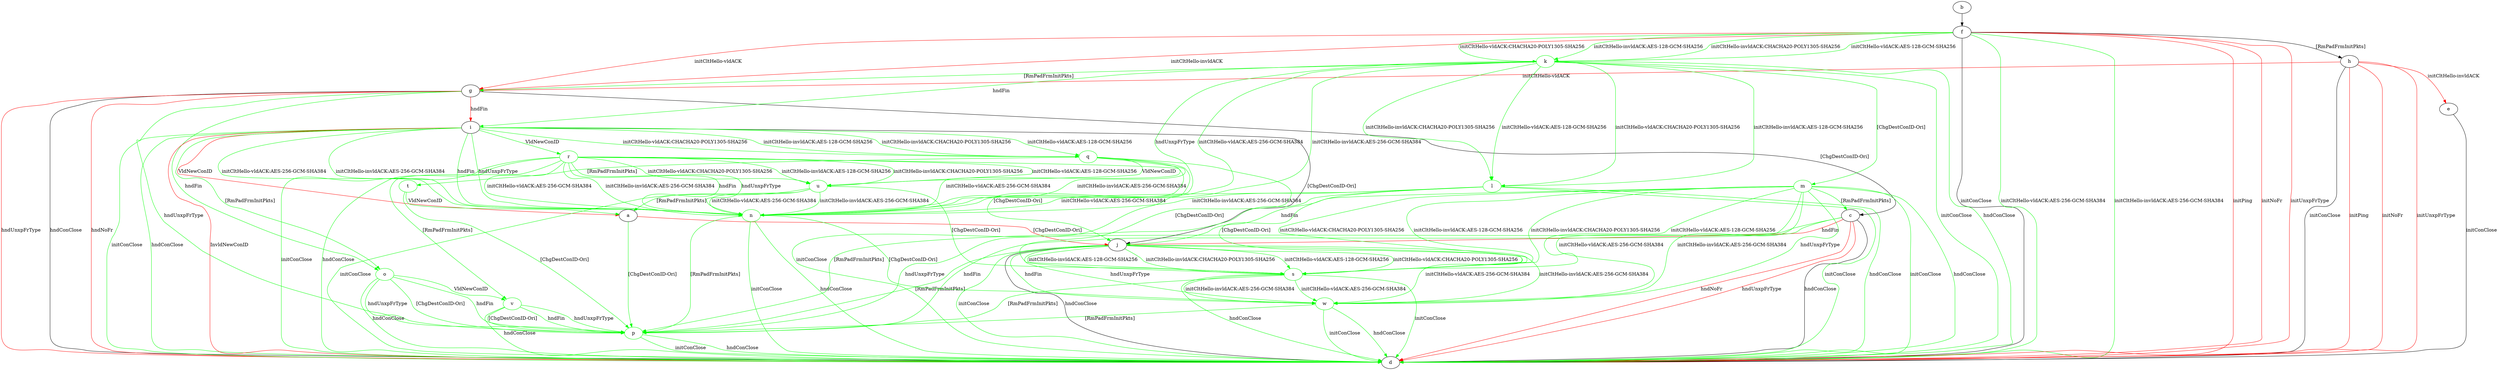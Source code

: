 digraph "" {
	a -> j	[key=0,
		color=red,
		label="[ChgDestConID-Ori] "];
	p	[color=green];
	a -> p	[key=0,
		color=green,
		label="[ChgDestConID-Ori] "];
	b -> f	[key=0];
	c -> d	[key=0,
		label="hndConClose "];
	c -> d	[key=1,
		color=red,
		label="hndNoFr "];
	c -> d	[key=2,
		color=red,
		label="hndUnxpFrType "];
	c -> j	[key=0,
		color=red,
		label="hndFin "];
	c -> p	[key=0,
		color=green,
		label="hndFin "];
	c -> p	[key=1,
		color=green,
		label="hndUnxpFrType "];
	e -> d	[key=0,
		label="initConClose "];
	f -> d	[key=0,
		label="initConClose "];
	f -> d	[key=1,
		color=green,
		label="initCltHello-vldACK:AES-256-GCM-SHA384 "];
	f -> d	[key=2,
		color=green,
		label="initCltHello-invldACK:AES-256-GCM-SHA384 "];
	f -> d	[key=3,
		color=red,
		label="initPing "];
	f -> d	[key=4,
		color=red,
		label="initNoFr "];
	f -> d	[key=5,
		color=red,
		label="initUnxpFrType "];
	f -> g	[key=0,
		color=red,
		label="initCltHello-vldACK "];
	f -> g	[key=1,
		color=red,
		label="initCltHello-invldACK "];
	f -> h	[key=0,
		label="[RmPadFrmInitPkts] "];
	k	[color=green];
	f -> k	[key=0,
		color=green,
		label="initCltHello-vldACK:AES-128-GCM-SHA256 "];
	f -> k	[key=1,
		color=green,
		label="initCltHello-vldACK:CHACHA20-POLY1305-SHA256 "];
	f -> k	[key=2,
		color=green,
		label="initCltHello-invldACK:AES-128-GCM-SHA256 "];
	f -> k	[key=3,
		color=green,
		label="initCltHello-invldACK:CHACHA20-POLY1305-SHA256 "];
	g -> c	[key=0,
		label="[ChgDestConID-Ori] "];
	g -> d	[key=0,
		label="hndConClose "];
	g -> d	[key=1,
		color=red,
		label="hndNoFr "];
	g -> d	[key=2,
		color=red,
		label="hndUnxpFrType "];
	g -> i	[key=0,
		color=red,
		label="hndFin "];
	o	[color=green];
	g -> o	[key=0,
		color=green,
		label="hndFin "];
	g -> p	[key=0,
		color=green,
		label="hndUnxpFrType "];
	h -> d	[key=0,
		label="initConClose "];
	h -> d	[key=1,
		color=red,
		label="initPing "];
	h -> d	[key=2,
		color=red,
		label="initNoFr "];
	h -> d	[key=3,
		color=red,
		label="initUnxpFrType "];
	h -> e	[key=0,
		color=red,
		label="initCltHello-invldACK "];
	h -> g	[key=0,
		color=red,
		label="initCltHello-vldACK "];
	i -> a	[key=0,
		color=red,
		label="VldNewConID "];
	i -> d	[key=0,
		color=green,
		label="initConClose "];
	i -> d	[key=1,
		color=green,
		label="hndConClose "];
	i -> d	[key=2,
		color=red,
		label="InvldNewConID "];
	i -> j	[key=0,
		label="[ChgDestConID-Ori] "];
	n	[color=green];
	i -> n	[key=0,
		color=green,
		label="initCltHello-vldACK:AES-256-GCM-SHA384 "];
	i -> n	[key=1,
		color=green,
		label="initCltHello-invldACK:AES-256-GCM-SHA384 "];
	i -> n	[key=2,
		color=green,
		label="hndFin "];
	i -> n	[key=3,
		color=green,
		label="hndUnxpFrType "];
	i -> o	[key=0,
		color=green,
		label="[RmPadFrmInitPkts] "];
	q	[color=green];
	i -> q	[key=0,
		color=green,
		label="initCltHello-vldACK:AES-128-GCM-SHA256 "];
	i -> q	[key=1,
		color=green,
		label="initCltHello-vldACK:CHACHA20-POLY1305-SHA256 "];
	i -> q	[key=2,
		color=green,
		label="initCltHello-invldACK:AES-128-GCM-SHA256 "];
	i -> q	[key=3,
		color=green,
		label="initCltHello-invldACK:CHACHA20-POLY1305-SHA256 "];
	r	[color=green];
	i -> r	[key=0,
		color=green,
		label="VldNewConID "];
	j -> d	[key=0,
		label="hndConClose "];
	j -> d	[key=1,
		color=green,
		label="initConClose "];
	j -> p	[key=0,
		color=green,
		label="[RmPadFrmInitPkts] "];
	s	[color=green];
	j -> s	[key=0,
		color=green,
		label="initCltHello-vldACK:AES-128-GCM-SHA256 "];
	j -> s	[key=1,
		color=green,
		label="initCltHello-vldACK:CHACHA20-POLY1305-SHA256 "];
	j -> s	[key=2,
		color=green,
		label="initCltHello-invldACK:AES-128-GCM-SHA256 "];
	j -> s	[key=3,
		color=green,
		label="initCltHello-invldACK:CHACHA20-POLY1305-SHA256 "];
	w	[color=green];
	j -> w	[key=0,
		color=green,
		label="initCltHello-vldACK:AES-256-GCM-SHA384 "];
	j -> w	[key=1,
		color=green,
		label="initCltHello-invldACK:AES-256-GCM-SHA384 "];
	j -> w	[key=2,
		color=green,
		label="hndFin "];
	j -> w	[key=3,
		color=green,
		label="hndUnxpFrType "];
	k -> d	[key=0,
		color=green,
		label="initConClose "];
	k -> d	[key=1,
		color=green,
		label="hndConClose "];
	k -> g	[key=0,
		color=green,
		label="[RmPadFrmInitPkts] "];
	k -> i	[key=0,
		color=green,
		label="hndFin "];
	l	[color=green];
	k -> l	[key=0,
		color=green,
		label="initCltHello-vldACK:AES-128-GCM-SHA256 "];
	k -> l	[key=1,
		color=green,
		label="initCltHello-vldACK:CHACHA20-POLY1305-SHA256 "];
	k -> l	[key=2,
		color=green,
		label="initCltHello-invldACK:AES-128-GCM-SHA256 "];
	k -> l	[key=3,
		color=green,
		label="initCltHello-invldACK:CHACHA20-POLY1305-SHA256 "];
	m	[color=green];
	k -> m	[key=0,
		color=green,
		label="[ChgDestConID-Ori] "];
	k -> n	[key=0,
		color=green,
		label="initCltHello-vldACK:AES-256-GCM-SHA384 "];
	k -> n	[key=1,
		color=green,
		label="initCltHello-invldACK:AES-256-GCM-SHA384 "];
	k -> n	[key=2,
		color=green,
		label="hndUnxpFrType "];
	l -> d	[key=0,
		color=green,
		label="initConClose "];
	l -> d	[key=1,
		color=green,
		label="hndConClose "];
	l -> n	[key=0,
		color=green,
		label="initCltHello-vldACK:AES-256-GCM-SHA384 "];
	l -> n	[key=1,
		color=green,
		label="initCltHello-invldACK:AES-256-GCM-SHA384 "];
	l -> p	[key=0,
		color=green,
		label="[RmPadFrmInitPkts] "];
	l -> s	[key=0,
		color=green,
		label="[ChgDestConID-Ori] "];
	m -> c	[key=0,
		color=green,
		label="[RmPadFrmInitPkts] "];
	m -> d	[key=0,
		color=green,
		label="initConClose "];
	m -> d	[key=1,
		color=green,
		label="hndConClose "];
	m -> j	[key=0,
		color=green,
		label="hndFin "];
	m -> s	[key=0,
		color=green,
		label="initCltHello-vldACK:AES-128-GCM-SHA256 "];
	m -> s	[key=1,
		color=green,
		label="initCltHello-vldACK:CHACHA20-POLY1305-SHA256 "];
	m -> s	[key=2,
		color=green,
		label="initCltHello-invldACK:AES-128-GCM-SHA256 "];
	m -> s	[key=3,
		color=green,
		label="initCltHello-invldACK:CHACHA20-POLY1305-SHA256 "];
	m -> w	[key=0,
		color=green,
		label="initCltHello-vldACK:AES-256-GCM-SHA384 "];
	m -> w	[key=1,
		color=green,
		label="initCltHello-invldACK:AES-256-GCM-SHA384 "];
	m -> w	[key=2,
		color=green,
		label="hndUnxpFrType "];
	n -> d	[key=0,
		color=green,
		label="initConClose "];
	n -> d	[key=1,
		color=green,
		label="hndConClose "];
	n -> p	[key=0,
		color=green,
		label="[RmPadFrmInitPkts] "];
	n -> w	[key=0,
		color=green,
		label="[ChgDestConID-Ori] "];
	o -> d	[key=0,
		color=green,
		label="hndConClose "];
	o -> p	[key=0,
		color=green,
		label="hndFin "];
	o -> p	[key=1,
		color=green,
		label="hndUnxpFrType "];
	o -> p	[key=2,
		color=green,
		label="[ChgDestConID-Ori] "];
	v	[color=green];
	o -> v	[key=0,
		color=green,
		label="VldNewConID "];
	p -> d	[key=0,
		color=green,
		label="initConClose "];
	p -> d	[key=1,
		color=green,
		label="hndConClose "];
	q -> d	[key=0,
		color=green,
		label="initConClose "];
	q -> n	[key=0,
		color=green,
		label="initCltHello-vldACK:AES-256-GCM-SHA384 "];
	q -> n	[key=1,
		color=green,
		label="initCltHello-invldACK:AES-256-GCM-SHA384 "];
	q -> s	[key=0,
		color=green,
		label="[ChgDestConID-Ori] "];
	t	[color=green];
	q -> t	[key=0,
		color=green,
		label="[RmPadFrmInitPkts] "];
	u	[color=green];
	q -> u	[key=0,
		color=green,
		label="VldNewConID "];
	r -> d	[key=0,
		color=green,
		label="initConClose "];
	r -> d	[key=1,
		color=green,
		label="hndConClose "];
	r -> j	[key=0,
		color=green,
		label="[ChgDestConID-Ori] "];
	r -> n	[key=0,
		color=green,
		label="initCltHello-vldACK:AES-256-GCM-SHA384 "];
	r -> n	[key=1,
		color=green,
		label="initCltHello-invldACK:AES-256-GCM-SHA384 "];
	r -> n	[key=2,
		color=green,
		label="hndFin "];
	r -> n	[key=3,
		color=green,
		label="hndUnxpFrType "];
	r -> u	[key=0,
		color=green,
		label="initCltHello-vldACK:AES-128-GCM-SHA256 "];
	r -> u	[key=1,
		color=green,
		label="initCltHello-vldACK:CHACHA20-POLY1305-SHA256 "];
	r -> u	[key=2,
		color=green,
		label="initCltHello-invldACK:AES-128-GCM-SHA256 "];
	r -> u	[key=3,
		color=green,
		label="initCltHello-invldACK:CHACHA20-POLY1305-SHA256 "];
	r -> v	[key=0,
		color=green,
		label="[RmPadFrmInitPkts] "];
	s -> d	[key=0,
		color=green,
		label="initConClose "];
	s -> d	[key=1,
		color=green,
		label="hndConClose "];
	s -> p	[key=0,
		color=green,
		label="[RmPadFrmInitPkts] "];
	s -> w	[key=0,
		color=green,
		label="initCltHello-vldACK:AES-256-GCM-SHA384 "];
	s -> w	[key=1,
		color=green,
		label="initCltHello-invldACK:AES-256-GCM-SHA384 "];
	t -> a	[key=0,
		color=green,
		label="VldNewConID "];
	t -> p	[key=0,
		color=green,
		label="[ChgDestConID-Ori] "];
	u -> a	[key=0,
		color=green,
		label="[RmPadFrmInitPkts] "];
	u -> d	[key=0,
		color=green,
		label="initConClose "];
	u -> n	[key=0,
		color=green,
		label="initCltHello-vldACK:AES-256-GCM-SHA384 "];
	u -> n	[key=1,
		color=green,
		label="initCltHello-invldACK:AES-256-GCM-SHA384 "];
	u -> s	[key=0,
		color=green,
		label="[ChgDestConID-Ori] "];
	v -> d	[key=0,
		color=green,
		label="hndConClose "];
	v -> p	[key=0,
		color=green,
		label="hndFin "];
	v -> p	[key=1,
		color=green,
		label="hndUnxpFrType "];
	v -> p	[key=2,
		color=green,
		label="[ChgDestConID-Ori] "];
	w -> d	[key=0,
		color=green,
		label="initConClose "];
	w -> d	[key=1,
		color=green,
		label="hndConClose "];
	w -> p	[key=0,
		color=green,
		label="[RmPadFrmInitPkts] "];
}
